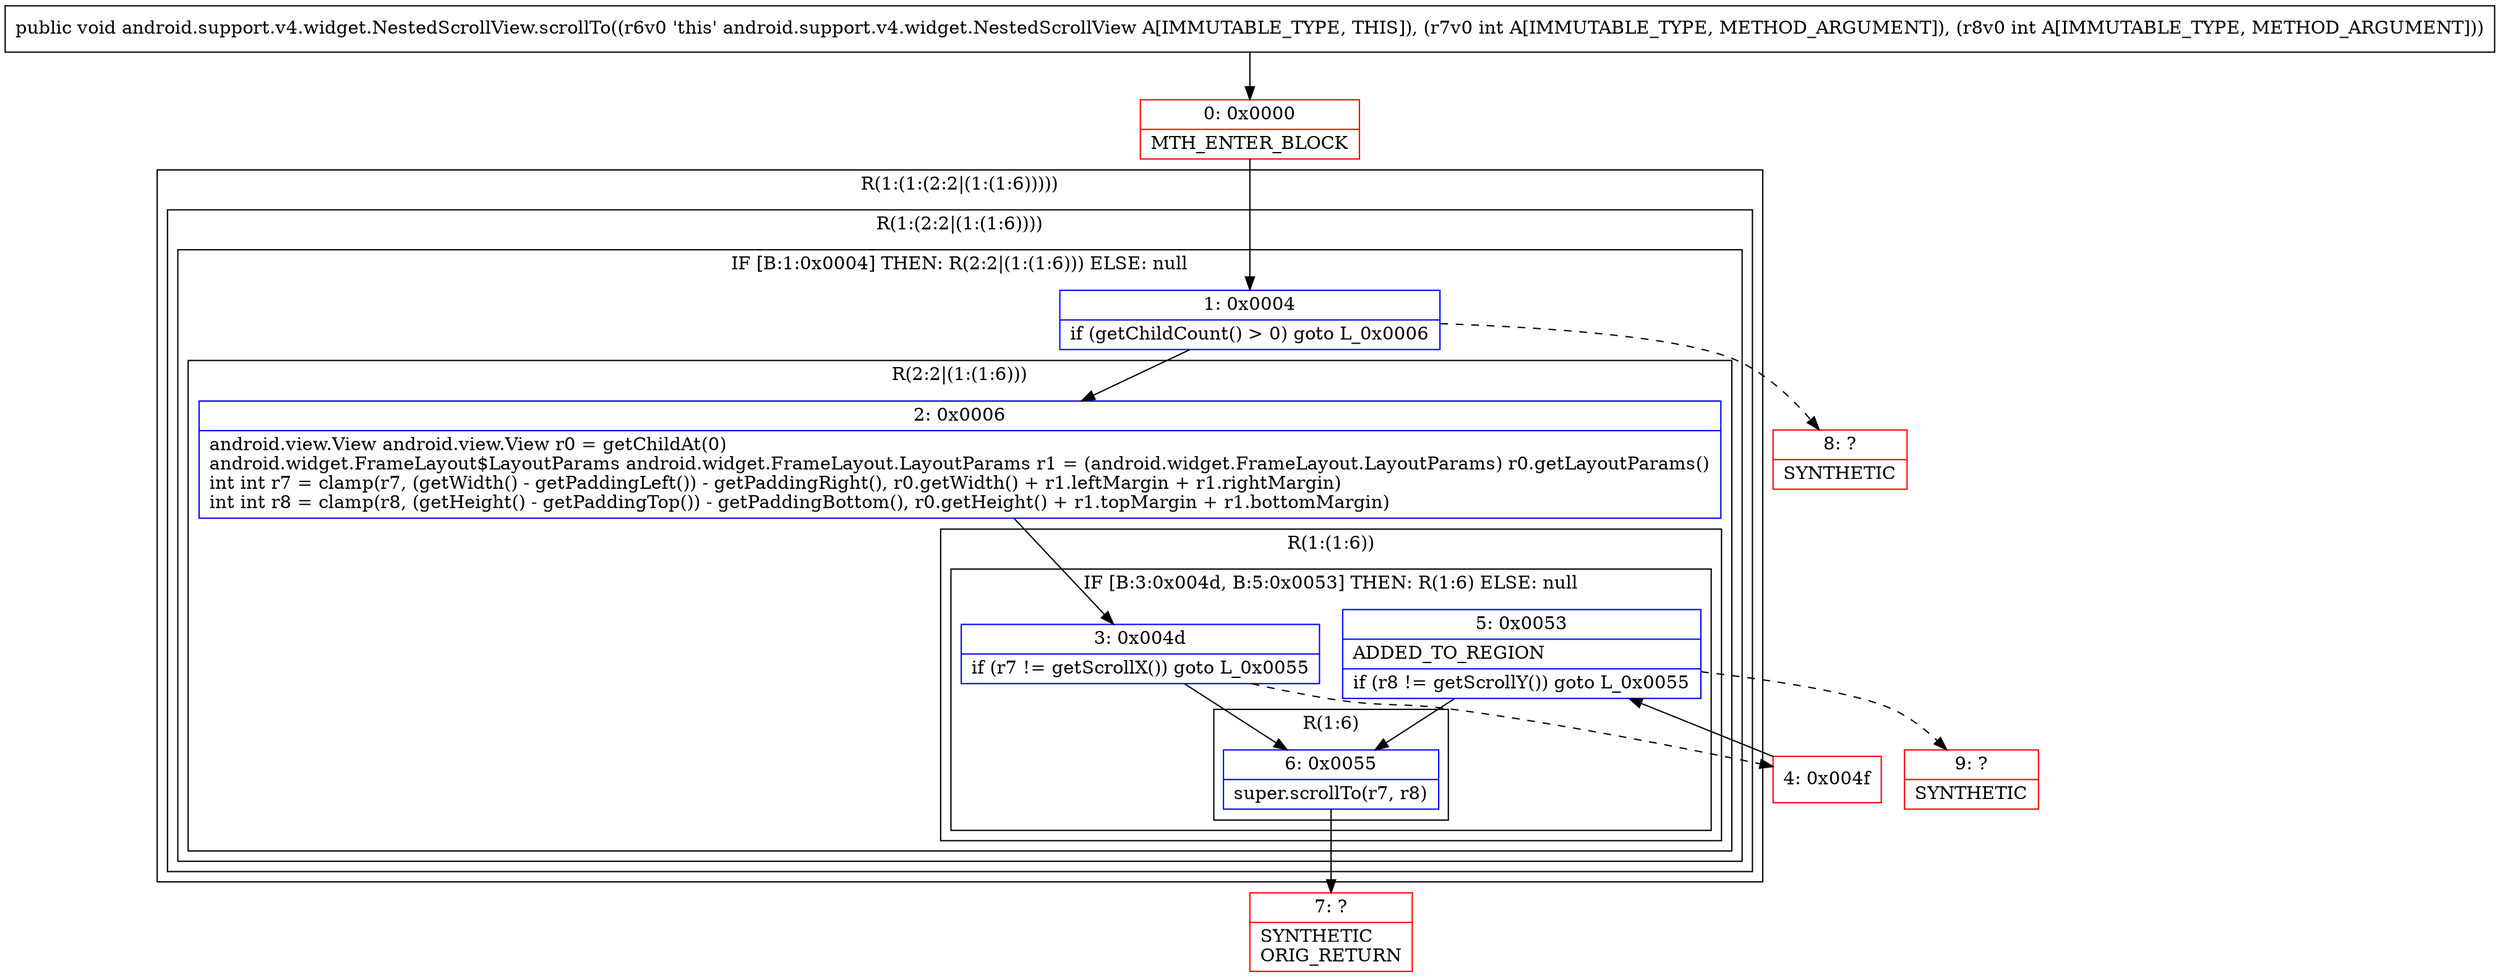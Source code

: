 digraph "CFG forandroid.support.v4.widget.NestedScrollView.scrollTo(II)V" {
subgraph cluster_Region_508458295 {
label = "R(1:(1:(2:2|(1:(1:6)))))";
node [shape=record,color=blue];
subgraph cluster_Region_998987047 {
label = "R(1:(2:2|(1:(1:6))))";
node [shape=record,color=blue];
subgraph cluster_IfRegion_481819609 {
label = "IF [B:1:0x0004] THEN: R(2:2|(1:(1:6))) ELSE: null";
node [shape=record,color=blue];
Node_1 [shape=record,label="{1\:\ 0x0004|if (getChildCount() \> 0) goto L_0x0006\l}"];
subgraph cluster_Region_942798232 {
label = "R(2:2|(1:(1:6)))";
node [shape=record,color=blue];
Node_2 [shape=record,label="{2\:\ 0x0006|android.view.View android.view.View r0 = getChildAt(0)\landroid.widget.FrameLayout$LayoutParams android.widget.FrameLayout.LayoutParams r1 = (android.widget.FrameLayout.LayoutParams) r0.getLayoutParams()\lint int r7 = clamp(r7, (getWidth() \- getPaddingLeft()) \- getPaddingRight(), r0.getWidth() + r1.leftMargin + r1.rightMargin)\lint int r8 = clamp(r8, (getHeight() \- getPaddingTop()) \- getPaddingBottom(), r0.getHeight() + r1.topMargin + r1.bottomMargin)\l}"];
subgraph cluster_Region_1189406263 {
label = "R(1:(1:6))";
node [shape=record,color=blue];
subgraph cluster_IfRegion_1210990299 {
label = "IF [B:3:0x004d, B:5:0x0053] THEN: R(1:6) ELSE: null";
node [shape=record,color=blue];
Node_3 [shape=record,label="{3\:\ 0x004d|if (r7 != getScrollX()) goto L_0x0055\l}"];
Node_5 [shape=record,label="{5\:\ 0x0053|ADDED_TO_REGION\l|if (r8 != getScrollY()) goto L_0x0055\l}"];
subgraph cluster_Region_2039520938 {
label = "R(1:6)";
node [shape=record,color=blue];
Node_6 [shape=record,label="{6\:\ 0x0055|super.scrollTo(r7, r8)\l}"];
}
}
}
}
}
}
}
Node_0 [shape=record,color=red,label="{0\:\ 0x0000|MTH_ENTER_BLOCK\l}"];
Node_4 [shape=record,color=red,label="{4\:\ 0x004f}"];
Node_7 [shape=record,color=red,label="{7\:\ ?|SYNTHETIC\lORIG_RETURN\l}"];
Node_8 [shape=record,color=red,label="{8\:\ ?|SYNTHETIC\l}"];
Node_9 [shape=record,color=red,label="{9\:\ ?|SYNTHETIC\l}"];
MethodNode[shape=record,label="{public void android.support.v4.widget.NestedScrollView.scrollTo((r6v0 'this' android.support.v4.widget.NestedScrollView A[IMMUTABLE_TYPE, THIS]), (r7v0 int A[IMMUTABLE_TYPE, METHOD_ARGUMENT]), (r8v0 int A[IMMUTABLE_TYPE, METHOD_ARGUMENT])) }"];
MethodNode -> Node_0;
Node_1 -> Node_2;
Node_1 -> Node_8[style=dashed];
Node_2 -> Node_3;
Node_3 -> Node_4[style=dashed];
Node_3 -> Node_6;
Node_5 -> Node_6;
Node_5 -> Node_9[style=dashed];
Node_6 -> Node_7;
Node_0 -> Node_1;
Node_4 -> Node_5;
}

